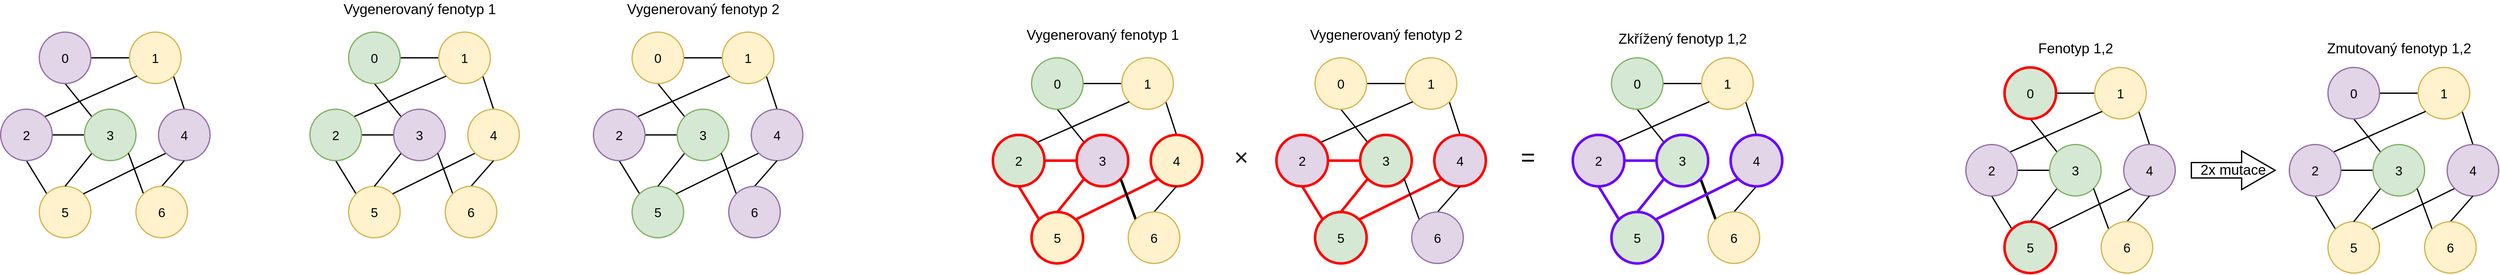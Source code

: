 <mxfile version="15.8.6" type="device"><diagram id="v_1AqfhbcxljVJu9dz1B" name="Page-1"><mxGraphModel dx="1422" dy="704" grid="1" gridSize="10" guides="1" tooltips="1" connect="1" arrows="1" fold="1" page="1" pageScale="1" pageWidth="850" pageHeight="1100" math="0" shadow="0"><root><mxCell id="0"/><mxCell id="1" parent="0"/><mxCell id="cZp6mtLTzz7qb2CP5jiD-8" style="rounded=0;orthogonalLoop=1;jettySize=auto;html=1;exitX=0.5;exitY=1;exitDx=0;exitDy=0;entryX=0;entryY=0;entryDx=0;entryDy=0;endArrow=none;endFill=0;strokeWidth=2;fontSize=20;" edge="1" parent="1" source="cZp6mtLTzz7qb2CP5jiD-1" target="cZp6mtLTzz7qb2CP5jiD-6"><mxGeometry relative="1" as="geometry"/></mxCell><mxCell id="cZp6mtLTzz7qb2CP5jiD-19" style="edgeStyle=none;rounded=0;orthogonalLoop=1;jettySize=auto;html=1;exitX=1;exitY=0.5;exitDx=0;exitDy=0;entryX=0;entryY=0.5;entryDx=0;entryDy=0;fontSize=20;endArrow=none;endFill=0;strokeWidth=2;" edge="1" parent="1" source="cZp6mtLTzz7qb2CP5jiD-1" target="cZp6mtLTzz7qb2CP5jiD-2"><mxGeometry relative="1" as="geometry"/></mxCell><mxCell id="cZp6mtLTzz7qb2CP5jiD-1" value="0" style="ellipse;whiteSpace=wrap;html=1;aspect=fixed;strokeWidth=2;fontSize=20;fillColor=#e1d5e7;strokeColor=#9673a6;" vertex="1" parent="1"><mxGeometry x="160" y="140" width="80" height="80" as="geometry"/></mxCell><mxCell id="cZp6mtLTzz7qb2CP5jiD-20" style="edgeStyle=none;rounded=0;orthogonalLoop=1;jettySize=auto;html=1;exitX=1;exitY=1;exitDx=0;exitDy=0;entryX=0.5;entryY=0;entryDx=0;entryDy=0;fontSize=20;endArrow=none;endFill=0;strokeWidth=2;" edge="1" parent="1" source="cZp6mtLTzz7qb2CP5jiD-2" target="cZp6mtLTzz7qb2CP5jiD-5"><mxGeometry relative="1" as="geometry"/></mxCell><mxCell id="cZp6mtLTzz7qb2CP5jiD-2" value="1" style="ellipse;whiteSpace=wrap;html=1;aspect=fixed;strokeWidth=2;fontSize=20;fillColor=#fff2cc;strokeColor=#d6b656;" vertex="1" parent="1"><mxGeometry x="300" y="140" width="80" height="80" as="geometry"/></mxCell><mxCell id="cZp6mtLTzz7qb2CP5jiD-11" style="edgeStyle=none;rounded=0;orthogonalLoop=1;jettySize=auto;html=1;exitX=0.5;exitY=1;exitDx=0;exitDy=0;entryX=0;entryY=0;entryDx=0;entryDy=0;endArrow=none;endFill=0;strokeWidth=2;fontSize=20;" edge="1" parent="1" source="cZp6mtLTzz7qb2CP5jiD-3" target="cZp6mtLTzz7qb2CP5jiD-4"><mxGeometry relative="1" as="geometry"/></mxCell><mxCell id="cZp6mtLTzz7qb2CP5jiD-12" style="edgeStyle=none;rounded=0;orthogonalLoop=1;jettySize=auto;html=1;exitX=1;exitY=0.5;exitDx=0;exitDy=0;entryX=0;entryY=0.5;entryDx=0;entryDy=0;endArrow=none;endFill=0;strokeWidth=2;fontSize=20;" edge="1" parent="1" source="cZp6mtLTzz7qb2CP5jiD-3" target="cZp6mtLTzz7qb2CP5jiD-6"><mxGeometry relative="1" as="geometry"/></mxCell><mxCell id="cZp6mtLTzz7qb2CP5jiD-18" style="edgeStyle=none;rounded=0;orthogonalLoop=1;jettySize=auto;html=1;exitX=1;exitY=0;exitDx=0;exitDy=0;entryX=0;entryY=1;entryDx=0;entryDy=0;fontSize=20;endArrow=none;endFill=0;strokeWidth=2;" edge="1" parent="1" source="cZp6mtLTzz7qb2CP5jiD-3" target="cZp6mtLTzz7qb2CP5jiD-2"><mxGeometry relative="1" as="geometry"/></mxCell><mxCell id="cZp6mtLTzz7qb2CP5jiD-3" value="2" style="ellipse;whiteSpace=wrap;html=1;aspect=fixed;strokeWidth=2;fontSize=20;fillColor=#e1d5e7;strokeColor=#9673a6;" vertex="1" parent="1"><mxGeometry x="100" y="260" width="80" height="80" as="geometry"/></mxCell><mxCell id="cZp6mtLTzz7qb2CP5jiD-4" value="5" style="ellipse;whiteSpace=wrap;html=1;aspect=fixed;strokeWidth=2;fontSize=20;fillColor=#fff2cc;strokeColor=#d6b656;" vertex="1" parent="1"><mxGeometry x="160" y="380" width="80" height="80" as="geometry"/></mxCell><mxCell id="cZp6mtLTzz7qb2CP5jiD-10" style="edgeStyle=none;rounded=0;orthogonalLoop=1;jettySize=auto;html=1;exitX=0;exitY=1;exitDx=0;exitDy=0;entryX=1;entryY=0;entryDx=0;entryDy=0;endArrow=none;endFill=0;strokeWidth=2;fontSize=20;" edge="1" parent="1" source="cZp6mtLTzz7qb2CP5jiD-5" target="cZp6mtLTzz7qb2CP5jiD-4"><mxGeometry relative="1" as="geometry"/></mxCell><mxCell id="cZp6mtLTzz7qb2CP5jiD-5" value="4" style="ellipse;whiteSpace=wrap;html=1;aspect=fixed;strokeWidth=2;fontSize=20;fillColor=#e1d5e7;strokeColor=#9673a6;" vertex="1" parent="1"><mxGeometry x="345" y="260" width="80" height="80" as="geometry"/></mxCell><mxCell id="cZp6mtLTzz7qb2CP5jiD-14" style="edgeStyle=none;rounded=0;orthogonalLoop=1;jettySize=auto;html=1;exitX=0;exitY=1;exitDx=0;exitDy=0;entryX=0.5;entryY=0;entryDx=0;entryDy=0;endArrow=none;endFill=0;strokeWidth=2;fontSize=20;" edge="1" parent="1" source="cZp6mtLTzz7qb2CP5jiD-6" target="cZp6mtLTzz7qb2CP5jiD-4"><mxGeometry relative="1" as="geometry"/></mxCell><mxCell id="cZp6mtLTzz7qb2CP5jiD-6" value="3" style="ellipse;whiteSpace=wrap;html=1;aspect=fixed;strokeWidth=2;fontSize=20;fillColor=#d5e8d4;strokeColor=#82b366;" vertex="1" parent="1"><mxGeometry x="230" y="260" width="80" height="80" as="geometry"/></mxCell><mxCell id="cZp6mtLTzz7qb2CP5jiD-16" style="edgeStyle=none;rounded=0;orthogonalLoop=1;jettySize=auto;html=1;exitX=0.5;exitY=0;exitDx=0;exitDy=0;entryX=0.5;entryY=1;entryDx=0;entryDy=0;endArrow=none;endFill=0;strokeWidth=2;fontSize=20;" edge="1" parent="1" source="cZp6mtLTzz7qb2CP5jiD-15" target="cZp6mtLTzz7qb2CP5jiD-5"><mxGeometry relative="1" as="geometry"/></mxCell><mxCell id="cZp6mtLTzz7qb2CP5jiD-17" style="edgeStyle=none;rounded=0;orthogonalLoop=1;jettySize=auto;html=1;exitX=0;exitY=0;exitDx=0;exitDy=0;entryX=1;entryY=1;entryDx=0;entryDy=0;endArrow=none;endFill=0;strokeWidth=2;fontSize=20;" edge="1" parent="1" source="cZp6mtLTzz7qb2CP5jiD-15" target="cZp6mtLTzz7qb2CP5jiD-6"><mxGeometry relative="1" as="geometry"/></mxCell><mxCell id="cZp6mtLTzz7qb2CP5jiD-15" value="6" style="ellipse;whiteSpace=wrap;html=1;aspect=fixed;strokeWidth=2;fontSize=20;fillColor=#fff2cc;strokeColor=#d6b656;" vertex="1" parent="1"><mxGeometry x="310" y="380" width="80" height="80" as="geometry"/></mxCell><mxCell id="cZp6mtLTzz7qb2CP5jiD-21" style="rounded=0;orthogonalLoop=1;jettySize=auto;html=1;exitX=0.5;exitY=1;exitDx=0;exitDy=0;entryX=0;entryY=0;entryDx=0;entryDy=0;endArrow=none;endFill=0;strokeWidth=2;fontSize=20;" edge="1" parent="1" source="cZp6mtLTzz7qb2CP5jiD-23" target="cZp6mtLTzz7qb2CP5jiD-34"><mxGeometry relative="1" as="geometry"/></mxCell><mxCell id="cZp6mtLTzz7qb2CP5jiD-22" style="edgeStyle=none;rounded=0;orthogonalLoop=1;jettySize=auto;html=1;exitX=1;exitY=0.5;exitDx=0;exitDy=0;entryX=0;entryY=0.5;entryDx=0;entryDy=0;fontSize=20;endArrow=none;endFill=0;strokeWidth=2;" edge="1" parent="1" source="cZp6mtLTzz7qb2CP5jiD-23" target="cZp6mtLTzz7qb2CP5jiD-25"><mxGeometry relative="1" as="geometry"/></mxCell><mxCell id="cZp6mtLTzz7qb2CP5jiD-23" value="0" style="ellipse;whiteSpace=wrap;html=1;aspect=fixed;strokeWidth=2;fontSize=20;fillColor=#d5e8d4;strokeColor=#82b366;" vertex="1" parent="1"><mxGeometry x="640" y="140" width="80" height="80" as="geometry"/></mxCell><mxCell id="cZp6mtLTzz7qb2CP5jiD-24" style="edgeStyle=none;rounded=0;orthogonalLoop=1;jettySize=auto;html=1;exitX=1;exitY=1;exitDx=0;exitDy=0;entryX=0.5;entryY=0;entryDx=0;entryDy=0;fontSize=20;endArrow=none;endFill=0;strokeWidth=2;" edge="1" parent="1" source="cZp6mtLTzz7qb2CP5jiD-25" target="cZp6mtLTzz7qb2CP5jiD-32"><mxGeometry relative="1" as="geometry"/></mxCell><mxCell id="cZp6mtLTzz7qb2CP5jiD-25" value="1" style="ellipse;whiteSpace=wrap;html=1;aspect=fixed;strokeWidth=2;fontSize=20;fillColor=#fff2cc;strokeColor=#d6b656;" vertex="1" parent="1"><mxGeometry x="780" y="140" width="80" height="80" as="geometry"/></mxCell><mxCell id="cZp6mtLTzz7qb2CP5jiD-26" style="edgeStyle=none;rounded=0;orthogonalLoop=1;jettySize=auto;html=1;exitX=0.5;exitY=1;exitDx=0;exitDy=0;entryX=0;entryY=0;entryDx=0;entryDy=0;endArrow=none;endFill=0;strokeWidth=2;fontSize=20;" edge="1" parent="1" source="cZp6mtLTzz7qb2CP5jiD-29" target="cZp6mtLTzz7qb2CP5jiD-30"><mxGeometry relative="1" as="geometry"/></mxCell><mxCell id="cZp6mtLTzz7qb2CP5jiD-27" style="edgeStyle=none;rounded=0;orthogonalLoop=1;jettySize=auto;html=1;exitX=1;exitY=0.5;exitDx=0;exitDy=0;entryX=0;entryY=0.5;entryDx=0;entryDy=0;endArrow=none;endFill=0;strokeWidth=2;fontSize=20;" edge="1" parent="1" source="cZp6mtLTzz7qb2CP5jiD-29" target="cZp6mtLTzz7qb2CP5jiD-34"><mxGeometry relative="1" as="geometry"/></mxCell><mxCell id="cZp6mtLTzz7qb2CP5jiD-28" style="edgeStyle=none;rounded=0;orthogonalLoop=1;jettySize=auto;html=1;exitX=1;exitY=0;exitDx=0;exitDy=0;entryX=0;entryY=1;entryDx=0;entryDy=0;fontSize=20;endArrow=none;endFill=0;strokeWidth=2;" edge="1" parent="1" source="cZp6mtLTzz7qb2CP5jiD-29" target="cZp6mtLTzz7qb2CP5jiD-25"><mxGeometry relative="1" as="geometry"/></mxCell><mxCell id="cZp6mtLTzz7qb2CP5jiD-29" value="2" style="ellipse;whiteSpace=wrap;html=1;aspect=fixed;strokeWidth=2;fontSize=20;fillColor=#d5e8d4;strokeColor=#82b366;" vertex="1" parent="1"><mxGeometry x="580" y="260" width="80" height="80" as="geometry"/></mxCell><mxCell id="cZp6mtLTzz7qb2CP5jiD-30" value="5" style="ellipse;whiteSpace=wrap;html=1;aspect=fixed;strokeWidth=2;fontSize=20;fillColor=#fff2cc;strokeColor=#d6b656;" vertex="1" parent="1"><mxGeometry x="640" y="380" width="80" height="80" as="geometry"/></mxCell><mxCell id="cZp6mtLTzz7qb2CP5jiD-31" style="edgeStyle=none;rounded=0;orthogonalLoop=1;jettySize=auto;html=1;exitX=0;exitY=1;exitDx=0;exitDy=0;entryX=1;entryY=0;entryDx=0;entryDy=0;endArrow=none;endFill=0;strokeWidth=2;fontSize=20;" edge="1" parent="1" source="cZp6mtLTzz7qb2CP5jiD-32" target="cZp6mtLTzz7qb2CP5jiD-30"><mxGeometry relative="1" as="geometry"/></mxCell><mxCell id="cZp6mtLTzz7qb2CP5jiD-32" value="4" style="ellipse;whiteSpace=wrap;html=1;aspect=fixed;strokeWidth=2;fontSize=20;fillColor=#fff2cc;strokeColor=#d6b656;" vertex="1" parent="1"><mxGeometry x="825" y="260" width="80" height="80" as="geometry"/></mxCell><mxCell id="cZp6mtLTzz7qb2CP5jiD-33" style="edgeStyle=none;rounded=0;orthogonalLoop=1;jettySize=auto;html=1;exitX=0;exitY=1;exitDx=0;exitDy=0;entryX=0.5;entryY=0;entryDx=0;entryDy=0;endArrow=none;endFill=0;strokeWidth=2;fontSize=20;" edge="1" parent="1" source="cZp6mtLTzz7qb2CP5jiD-34" target="cZp6mtLTzz7qb2CP5jiD-30"><mxGeometry relative="1" as="geometry"/></mxCell><mxCell id="cZp6mtLTzz7qb2CP5jiD-34" value="3" style="ellipse;whiteSpace=wrap;html=1;aspect=fixed;strokeWidth=2;fontSize=20;fillColor=#e1d5e7;strokeColor=#9673a6;" vertex="1" parent="1"><mxGeometry x="710" y="260" width="80" height="80" as="geometry"/></mxCell><mxCell id="cZp6mtLTzz7qb2CP5jiD-35" style="edgeStyle=none;rounded=0;orthogonalLoop=1;jettySize=auto;html=1;exitX=0.5;exitY=0;exitDx=0;exitDy=0;entryX=0.5;entryY=1;entryDx=0;entryDy=0;endArrow=none;endFill=0;strokeWidth=2;fontSize=20;" edge="1" parent="1" source="cZp6mtLTzz7qb2CP5jiD-37" target="cZp6mtLTzz7qb2CP5jiD-32"><mxGeometry relative="1" as="geometry"/></mxCell><mxCell id="cZp6mtLTzz7qb2CP5jiD-36" style="edgeStyle=none;rounded=0;orthogonalLoop=1;jettySize=auto;html=1;exitX=0;exitY=0;exitDx=0;exitDy=0;entryX=1;entryY=1;entryDx=0;entryDy=0;endArrow=none;endFill=0;strokeWidth=2;fontSize=20;" edge="1" parent="1" source="cZp6mtLTzz7qb2CP5jiD-37" target="cZp6mtLTzz7qb2CP5jiD-34"><mxGeometry relative="1" as="geometry"/></mxCell><mxCell id="cZp6mtLTzz7qb2CP5jiD-37" value="6" style="ellipse;whiteSpace=wrap;html=1;aspect=fixed;strokeWidth=2;fontSize=20;fillColor=#fff2cc;strokeColor=#d6b656;" vertex="1" parent="1"><mxGeometry x="790" y="380" width="80" height="80" as="geometry"/></mxCell><mxCell id="cZp6mtLTzz7qb2CP5jiD-38" value="&lt;span style=&quot;font-size: 22px&quot;&gt;Vygenerovaný fenotyp 1&lt;/span&gt;" style="text;html=1;align=center;verticalAlign=middle;resizable=0;points=[];autosize=1;strokeColor=none;fillColor=none;fontSize=20;" vertex="1" parent="1"><mxGeometry x="625" y="90" width="250" height="30" as="geometry"/></mxCell><mxCell id="cZp6mtLTzz7qb2CP5jiD-39" style="rounded=0;orthogonalLoop=1;jettySize=auto;html=1;exitX=0.5;exitY=1;exitDx=0;exitDy=0;entryX=0;entryY=0;entryDx=0;entryDy=0;endArrow=none;endFill=0;strokeWidth=2;fontSize=20;" edge="1" parent="1" source="cZp6mtLTzz7qb2CP5jiD-41" target="cZp6mtLTzz7qb2CP5jiD-52"><mxGeometry relative="1" as="geometry"/></mxCell><mxCell id="cZp6mtLTzz7qb2CP5jiD-40" style="edgeStyle=none;rounded=0;orthogonalLoop=1;jettySize=auto;html=1;exitX=1;exitY=0.5;exitDx=0;exitDy=0;entryX=0;entryY=0.5;entryDx=0;entryDy=0;fontSize=20;endArrow=none;endFill=0;strokeWidth=2;" edge="1" parent="1" source="cZp6mtLTzz7qb2CP5jiD-41" target="cZp6mtLTzz7qb2CP5jiD-43"><mxGeometry relative="1" as="geometry"/></mxCell><mxCell id="cZp6mtLTzz7qb2CP5jiD-41" value="0" style="ellipse;whiteSpace=wrap;html=1;aspect=fixed;strokeWidth=2;fontSize=20;fillColor=#fff2cc;strokeColor=#d6b656;" vertex="1" parent="1"><mxGeometry x="1080" y="140" width="80" height="80" as="geometry"/></mxCell><mxCell id="cZp6mtLTzz7qb2CP5jiD-42" style="edgeStyle=none;rounded=0;orthogonalLoop=1;jettySize=auto;html=1;exitX=1;exitY=1;exitDx=0;exitDy=0;entryX=0.5;entryY=0;entryDx=0;entryDy=0;fontSize=20;endArrow=none;endFill=0;strokeWidth=2;" edge="1" parent="1" source="cZp6mtLTzz7qb2CP5jiD-43" target="cZp6mtLTzz7qb2CP5jiD-50"><mxGeometry relative="1" as="geometry"/></mxCell><mxCell id="cZp6mtLTzz7qb2CP5jiD-43" value="1" style="ellipse;whiteSpace=wrap;html=1;aspect=fixed;strokeWidth=2;fontSize=20;fillColor=#fff2cc;strokeColor=#d6b656;" vertex="1" parent="1"><mxGeometry x="1220" y="140" width="80" height="80" as="geometry"/></mxCell><mxCell id="cZp6mtLTzz7qb2CP5jiD-44" style="edgeStyle=none;rounded=0;orthogonalLoop=1;jettySize=auto;html=1;exitX=0.5;exitY=1;exitDx=0;exitDy=0;entryX=0;entryY=0;entryDx=0;entryDy=0;endArrow=none;endFill=0;strokeWidth=2;fontSize=20;" edge="1" parent="1" source="cZp6mtLTzz7qb2CP5jiD-47" target="cZp6mtLTzz7qb2CP5jiD-48"><mxGeometry relative="1" as="geometry"/></mxCell><mxCell id="cZp6mtLTzz7qb2CP5jiD-45" style="edgeStyle=none;rounded=0;orthogonalLoop=1;jettySize=auto;html=1;exitX=1;exitY=0.5;exitDx=0;exitDy=0;entryX=0;entryY=0.5;entryDx=0;entryDy=0;endArrow=none;endFill=0;strokeWidth=2;fontSize=20;" edge="1" parent="1" source="cZp6mtLTzz7qb2CP5jiD-47" target="cZp6mtLTzz7qb2CP5jiD-52"><mxGeometry relative="1" as="geometry"/></mxCell><mxCell id="cZp6mtLTzz7qb2CP5jiD-46" style="edgeStyle=none;rounded=0;orthogonalLoop=1;jettySize=auto;html=1;exitX=1;exitY=0;exitDx=0;exitDy=0;entryX=0;entryY=1;entryDx=0;entryDy=0;fontSize=20;endArrow=none;endFill=0;strokeWidth=2;" edge="1" parent="1" source="cZp6mtLTzz7qb2CP5jiD-47" target="cZp6mtLTzz7qb2CP5jiD-43"><mxGeometry relative="1" as="geometry"/></mxCell><mxCell id="cZp6mtLTzz7qb2CP5jiD-47" value="2" style="ellipse;whiteSpace=wrap;html=1;aspect=fixed;strokeWidth=2;fontSize=20;fillColor=#e1d5e7;strokeColor=#9673a6;" vertex="1" parent="1"><mxGeometry x="1020" y="260" width="80" height="80" as="geometry"/></mxCell><mxCell id="cZp6mtLTzz7qb2CP5jiD-48" value="5" style="ellipse;whiteSpace=wrap;html=1;aspect=fixed;strokeWidth=2;fontSize=20;fillColor=#d5e8d4;strokeColor=#82b366;" vertex="1" parent="1"><mxGeometry x="1080" y="380" width="80" height="80" as="geometry"/></mxCell><mxCell id="cZp6mtLTzz7qb2CP5jiD-49" style="edgeStyle=none;rounded=0;orthogonalLoop=1;jettySize=auto;html=1;exitX=0;exitY=1;exitDx=0;exitDy=0;entryX=1;entryY=0;entryDx=0;entryDy=0;endArrow=none;endFill=0;strokeWidth=2;fontSize=20;" edge="1" parent="1" source="cZp6mtLTzz7qb2CP5jiD-50" target="cZp6mtLTzz7qb2CP5jiD-48"><mxGeometry relative="1" as="geometry"/></mxCell><mxCell id="cZp6mtLTzz7qb2CP5jiD-50" value="4" style="ellipse;whiteSpace=wrap;html=1;aspect=fixed;strokeWidth=2;fontSize=20;fillColor=#e1d5e7;strokeColor=#9673a6;" vertex="1" parent="1"><mxGeometry x="1265" y="260" width="80" height="80" as="geometry"/></mxCell><mxCell id="cZp6mtLTzz7qb2CP5jiD-51" style="edgeStyle=none;rounded=0;orthogonalLoop=1;jettySize=auto;html=1;exitX=0;exitY=1;exitDx=0;exitDy=0;entryX=0.5;entryY=0;entryDx=0;entryDy=0;endArrow=none;endFill=0;strokeWidth=2;fontSize=20;" edge="1" parent="1" source="cZp6mtLTzz7qb2CP5jiD-52" target="cZp6mtLTzz7qb2CP5jiD-48"><mxGeometry relative="1" as="geometry"/></mxCell><mxCell id="cZp6mtLTzz7qb2CP5jiD-52" value="3" style="ellipse;whiteSpace=wrap;html=1;aspect=fixed;strokeWidth=2;fontSize=20;fillColor=#d5e8d4;strokeColor=#82b366;" vertex="1" parent="1"><mxGeometry x="1150" y="260" width="80" height="80" as="geometry"/></mxCell><mxCell id="cZp6mtLTzz7qb2CP5jiD-53" style="edgeStyle=none;rounded=0;orthogonalLoop=1;jettySize=auto;html=1;exitX=0.5;exitY=0;exitDx=0;exitDy=0;entryX=0.5;entryY=1;entryDx=0;entryDy=0;endArrow=none;endFill=0;strokeWidth=2;fontSize=20;" edge="1" parent="1" source="cZp6mtLTzz7qb2CP5jiD-55" target="cZp6mtLTzz7qb2CP5jiD-50"><mxGeometry relative="1" as="geometry"/></mxCell><mxCell id="cZp6mtLTzz7qb2CP5jiD-54" style="edgeStyle=none;rounded=0;orthogonalLoop=1;jettySize=auto;html=1;exitX=0;exitY=0;exitDx=0;exitDy=0;entryX=1;entryY=1;entryDx=0;entryDy=0;endArrow=none;endFill=0;strokeWidth=2;fontSize=20;" edge="1" parent="1" source="cZp6mtLTzz7qb2CP5jiD-55" target="cZp6mtLTzz7qb2CP5jiD-52"><mxGeometry relative="1" as="geometry"/></mxCell><mxCell id="cZp6mtLTzz7qb2CP5jiD-55" value="6" style="ellipse;whiteSpace=wrap;html=1;aspect=fixed;strokeWidth=2;fontSize=20;fillColor=#e1d5e7;strokeColor=#9673a6;" vertex="1" parent="1"><mxGeometry x="1230" y="380" width="80" height="80" as="geometry"/></mxCell><mxCell id="cZp6mtLTzz7qb2CP5jiD-56" value="&lt;span style=&quot;font-size: 22px&quot;&gt;Vygenerovaný fenotyp 2&lt;/span&gt;" style="text;html=1;align=center;verticalAlign=middle;resizable=0;points=[];autosize=1;strokeColor=none;fillColor=none;fontSize=20;" vertex="1" parent="1"><mxGeometry x="1065" y="90" width="250" height="30" as="geometry"/></mxCell><mxCell id="cZp6mtLTzz7qb2CP5jiD-57" style="rounded=0;orthogonalLoop=1;jettySize=auto;html=1;exitX=0.5;exitY=1;exitDx=0;exitDy=0;entryX=0;entryY=0;entryDx=0;entryDy=0;endArrow=none;endFill=0;strokeWidth=2;fontSize=20;" edge="1" parent="1" source="cZp6mtLTzz7qb2CP5jiD-59" target="cZp6mtLTzz7qb2CP5jiD-70"><mxGeometry relative="1" as="geometry"/></mxCell><mxCell id="cZp6mtLTzz7qb2CP5jiD-58" style="edgeStyle=none;rounded=0;orthogonalLoop=1;jettySize=auto;html=1;exitX=1;exitY=0.5;exitDx=0;exitDy=0;entryX=0;entryY=0.5;entryDx=0;entryDy=0;fontSize=20;endArrow=none;endFill=0;strokeWidth=2;" edge="1" parent="1" source="cZp6mtLTzz7qb2CP5jiD-59" target="cZp6mtLTzz7qb2CP5jiD-61"><mxGeometry relative="1" as="geometry"/></mxCell><mxCell id="cZp6mtLTzz7qb2CP5jiD-59" value="0" style="ellipse;whiteSpace=wrap;html=1;aspect=fixed;strokeWidth=2;fontSize=20;fillColor=#d5e8d4;strokeColor=#82b366;" vertex="1" parent="1"><mxGeometry x="1700" y="180" width="80" height="80" as="geometry"/></mxCell><mxCell id="cZp6mtLTzz7qb2CP5jiD-60" style="edgeStyle=none;rounded=0;orthogonalLoop=1;jettySize=auto;html=1;exitX=1;exitY=1;exitDx=0;exitDy=0;entryX=0.5;entryY=0;entryDx=0;entryDy=0;fontSize=20;endArrow=none;endFill=0;strokeWidth=2;" edge="1" parent="1" source="cZp6mtLTzz7qb2CP5jiD-61" target="cZp6mtLTzz7qb2CP5jiD-68"><mxGeometry relative="1" as="geometry"/></mxCell><mxCell id="cZp6mtLTzz7qb2CP5jiD-61" value="1" style="ellipse;whiteSpace=wrap;html=1;aspect=fixed;strokeWidth=2;fontSize=20;fillColor=#fff2cc;strokeColor=#d6b656;" vertex="1" parent="1"><mxGeometry x="1840" y="180" width="80" height="80" as="geometry"/></mxCell><mxCell id="cZp6mtLTzz7qb2CP5jiD-62" style="edgeStyle=none;rounded=0;orthogonalLoop=1;jettySize=auto;html=1;exitX=0.5;exitY=1;exitDx=0;exitDy=0;entryX=0;entryY=0;entryDx=0;entryDy=0;endArrow=none;endFill=0;strokeWidth=4;fontSize=20;strokeColor=#FF0000;" edge="1" parent="1" source="cZp6mtLTzz7qb2CP5jiD-65" target="cZp6mtLTzz7qb2CP5jiD-66"><mxGeometry relative="1" as="geometry"/></mxCell><mxCell id="cZp6mtLTzz7qb2CP5jiD-63" style="edgeStyle=none;rounded=0;orthogonalLoop=1;jettySize=auto;html=1;exitX=1;exitY=0.5;exitDx=0;exitDy=0;entryX=0;entryY=0.5;entryDx=0;entryDy=0;endArrow=none;endFill=0;strokeWidth=4;fontSize=20;strokeColor=#FF0000;" edge="1" parent="1" source="cZp6mtLTzz7qb2CP5jiD-65" target="cZp6mtLTzz7qb2CP5jiD-70"><mxGeometry relative="1" as="geometry"/></mxCell><mxCell id="cZp6mtLTzz7qb2CP5jiD-64" style="edgeStyle=none;rounded=0;orthogonalLoop=1;jettySize=auto;html=1;exitX=1;exitY=0;exitDx=0;exitDy=0;entryX=0;entryY=1;entryDx=0;entryDy=0;fontSize=20;endArrow=none;endFill=0;strokeWidth=2;" edge="1" parent="1" source="cZp6mtLTzz7qb2CP5jiD-65" target="cZp6mtLTzz7qb2CP5jiD-61"><mxGeometry relative="1" as="geometry"/></mxCell><mxCell id="cZp6mtLTzz7qb2CP5jiD-65" value="2" style="ellipse;whiteSpace=wrap;html=1;aspect=fixed;strokeWidth=4;fontSize=20;fillColor=#d5e8d4;strokeColor=#FA0202;" vertex="1" parent="1"><mxGeometry x="1640" y="300" width="80" height="80" as="geometry"/></mxCell><mxCell id="cZp6mtLTzz7qb2CP5jiD-66" value="5" style="ellipse;whiteSpace=wrap;html=1;aspect=fixed;strokeWidth=4;fontSize=20;fillColor=#fff2cc;strokeColor=#FF0000;" vertex="1" parent="1"><mxGeometry x="1700" y="420" width="80" height="80" as="geometry"/></mxCell><mxCell id="cZp6mtLTzz7qb2CP5jiD-67" style="edgeStyle=none;rounded=0;orthogonalLoop=1;jettySize=auto;html=1;exitX=0;exitY=1;exitDx=0;exitDy=0;entryX=1;entryY=0;entryDx=0;entryDy=0;endArrow=none;endFill=0;strokeWidth=4;fontSize=20;strokeColor=#FF0000;" edge="1" parent="1" source="cZp6mtLTzz7qb2CP5jiD-68" target="cZp6mtLTzz7qb2CP5jiD-66"><mxGeometry relative="1" as="geometry"/></mxCell><mxCell id="cZp6mtLTzz7qb2CP5jiD-68" value="4" style="ellipse;whiteSpace=wrap;html=1;aspect=fixed;strokeWidth=4;fontSize=20;fillColor=#fff2cc;strokeColor=#FF0000;" vertex="1" parent="1"><mxGeometry x="1885" y="300" width="80" height="80" as="geometry"/></mxCell><mxCell id="cZp6mtLTzz7qb2CP5jiD-69" style="edgeStyle=none;rounded=0;orthogonalLoop=1;jettySize=auto;html=1;exitX=0;exitY=1;exitDx=0;exitDy=0;entryX=0.5;entryY=0;entryDx=0;entryDy=0;endArrow=none;endFill=0;strokeWidth=4;fontSize=20;strokeColor=#FF0000;" edge="1" parent="1" source="cZp6mtLTzz7qb2CP5jiD-70" target="cZp6mtLTzz7qb2CP5jiD-66"><mxGeometry relative="1" as="geometry"/></mxCell><mxCell id="cZp6mtLTzz7qb2CP5jiD-70" value="3" style="ellipse;whiteSpace=wrap;html=1;aspect=fixed;strokeWidth=4;fontSize=20;fillColor=#e1d5e7;strokeColor=#FC0000;" vertex="1" parent="1"><mxGeometry x="1770" y="300" width="80" height="80" as="geometry"/></mxCell><mxCell id="cZp6mtLTzz7qb2CP5jiD-71" style="edgeStyle=none;rounded=0;orthogonalLoop=1;jettySize=auto;html=1;exitX=0.5;exitY=0;exitDx=0;exitDy=0;entryX=0.5;entryY=1;entryDx=0;entryDy=0;endArrow=none;endFill=0;strokeWidth=2;fontSize=20;" edge="1" parent="1" source="cZp6mtLTzz7qb2CP5jiD-73" target="cZp6mtLTzz7qb2CP5jiD-68"><mxGeometry relative="1" as="geometry"/></mxCell><mxCell id="cZp6mtLTzz7qb2CP5jiD-72" style="edgeStyle=none;rounded=0;orthogonalLoop=1;jettySize=auto;html=1;exitX=0;exitY=0;exitDx=0;exitDy=0;entryX=1;entryY=1;entryDx=0;entryDy=0;endArrow=none;endFill=0;strokeWidth=4;fontSize=20;" edge="1" parent="1" source="cZp6mtLTzz7qb2CP5jiD-73" target="cZp6mtLTzz7qb2CP5jiD-70"><mxGeometry relative="1" as="geometry"/></mxCell><mxCell id="cZp6mtLTzz7qb2CP5jiD-73" value="6" style="ellipse;whiteSpace=wrap;html=1;aspect=fixed;strokeWidth=2;fontSize=20;fillColor=#fff2cc;strokeColor=#d6b656;" vertex="1" parent="1"><mxGeometry x="1850" y="420" width="80" height="80" as="geometry"/></mxCell><mxCell id="cZp6mtLTzz7qb2CP5jiD-74" value="&lt;font style=&quot;font-size: 22px&quot;&gt;Vygenerovaný fenotyp 1&lt;/font&gt;" style="text;html=1;align=center;verticalAlign=middle;resizable=0;points=[];autosize=1;strokeColor=none;fillColor=none;fontSize=20;" vertex="1" parent="1"><mxGeometry x="1685" y="130" width="250" height="30" as="geometry"/></mxCell><mxCell id="cZp6mtLTzz7qb2CP5jiD-75" style="rounded=0;orthogonalLoop=1;jettySize=auto;html=1;exitX=0.5;exitY=1;exitDx=0;exitDy=0;entryX=0;entryY=0;entryDx=0;entryDy=0;endArrow=none;endFill=0;strokeWidth=2;fontSize=20;" edge="1" parent="1" source="cZp6mtLTzz7qb2CP5jiD-77" target="cZp6mtLTzz7qb2CP5jiD-88"><mxGeometry relative="1" as="geometry"/></mxCell><mxCell id="cZp6mtLTzz7qb2CP5jiD-76" style="edgeStyle=none;rounded=0;orthogonalLoop=1;jettySize=auto;html=1;exitX=1;exitY=0.5;exitDx=0;exitDy=0;entryX=0;entryY=0.5;entryDx=0;entryDy=0;fontSize=20;endArrow=none;endFill=0;strokeWidth=2;" edge="1" parent="1" source="cZp6mtLTzz7qb2CP5jiD-77" target="cZp6mtLTzz7qb2CP5jiD-79"><mxGeometry relative="1" as="geometry"/></mxCell><mxCell id="cZp6mtLTzz7qb2CP5jiD-77" value="0" style="ellipse;whiteSpace=wrap;html=1;aspect=fixed;strokeWidth=2;fontSize=20;fillColor=#fff2cc;strokeColor=#d6b656;" vertex="1" parent="1"><mxGeometry x="2140" y="180" width="80" height="80" as="geometry"/></mxCell><mxCell id="cZp6mtLTzz7qb2CP5jiD-78" style="edgeStyle=none;rounded=0;orthogonalLoop=1;jettySize=auto;html=1;exitX=1;exitY=1;exitDx=0;exitDy=0;entryX=0.5;entryY=0;entryDx=0;entryDy=0;fontSize=20;endArrow=none;endFill=0;strokeWidth=2;" edge="1" parent="1" source="cZp6mtLTzz7qb2CP5jiD-79" target="cZp6mtLTzz7qb2CP5jiD-86"><mxGeometry relative="1" as="geometry"/></mxCell><mxCell id="cZp6mtLTzz7qb2CP5jiD-79" value="1" style="ellipse;whiteSpace=wrap;html=1;aspect=fixed;strokeWidth=2;fontSize=20;fillColor=#fff2cc;strokeColor=#d6b656;" vertex="1" parent="1"><mxGeometry x="2280" y="180" width="80" height="80" as="geometry"/></mxCell><mxCell id="cZp6mtLTzz7qb2CP5jiD-80" style="edgeStyle=none;rounded=0;orthogonalLoop=1;jettySize=auto;html=1;exitX=0.5;exitY=1;exitDx=0;exitDy=0;entryX=0;entryY=0;entryDx=0;entryDy=0;endArrow=none;endFill=0;strokeWidth=4;fontSize=20;strokeColor=#FF0000;" edge="1" parent="1" source="cZp6mtLTzz7qb2CP5jiD-83" target="cZp6mtLTzz7qb2CP5jiD-84"><mxGeometry relative="1" as="geometry"/></mxCell><mxCell id="cZp6mtLTzz7qb2CP5jiD-81" style="edgeStyle=none;rounded=0;orthogonalLoop=1;jettySize=auto;html=1;exitX=1;exitY=0.5;exitDx=0;exitDy=0;entryX=0;entryY=0.5;entryDx=0;entryDy=0;endArrow=none;endFill=0;strokeWidth=4;fontSize=20;strokeColor=#FF0000;" edge="1" parent="1" source="cZp6mtLTzz7qb2CP5jiD-83" target="cZp6mtLTzz7qb2CP5jiD-88"><mxGeometry relative="1" as="geometry"/></mxCell><mxCell id="cZp6mtLTzz7qb2CP5jiD-82" style="edgeStyle=none;rounded=0;orthogonalLoop=1;jettySize=auto;html=1;exitX=1;exitY=0;exitDx=0;exitDy=0;entryX=0;entryY=1;entryDx=0;entryDy=0;fontSize=20;endArrow=none;endFill=0;strokeWidth=2;" edge="1" parent="1" source="cZp6mtLTzz7qb2CP5jiD-83" target="cZp6mtLTzz7qb2CP5jiD-79"><mxGeometry relative="1" as="geometry"/></mxCell><mxCell id="cZp6mtLTzz7qb2CP5jiD-83" value="2" style="ellipse;whiteSpace=wrap;html=1;aspect=fixed;strokeWidth=4;fontSize=20;fillColor=#e1d5e7;strokeColor=#FF0000;" vertex="1" parent="1"><mxGeometry x="2080" y="300" width="80" height="80" as="geometry"/></mxCell><mxCell id="cZp6mtLTzz7qb2CP5jiD-84" value="5" style="ellipse;whiteSpace=wrap;html=1;aspect=fixed;strokeWidth=4;fontSize=20;fillColor=#d5e8d4;strokeColor=#FF0000;" vertex="1" parent="1"><mxGeometry x="2140" y="420" width="80" height="80" as="geometry"/></mxCell><mxCell id="cZp6mtLTzz7qb2CP5jiD-85" style="edgeStyle=none;rounded=0;orthogonalLoop=1;jettySize=auto;html=1;exitX=0;exitY=1;exitDx=0;exitDy=0;entryX=1;entryY=0;entryDx=0;entryDy=0;endArrow=none;endFill=0;strokeWidth=4;fontSize=20;strokeColor=#FF0000;" edge="1" parent="1" source="cZp6mtLTzz7qb2CP5jiD-86" target="cZp6mtLTzz7qb2CP5jiD-84"><mxGeometry relative="1" as="geometry"/></mxCell><mxCell id="cZp6mtLTzz7qb2CP5jiD-86" value="4" style="ellipse;whiteSpace=wrap;html=1;aspect=fixed;strokeWidth=4;fontSize=20;fillColor=#e1d5e7;strokeColor=#FF0000;" vertex="1" parent="1"><mxGeometry x="2325" y="300" width="80" height="80" as="geometry"/></mxCell><mxCell id="cZp6mtLTzz7qb2CP5jiD-87" style="edgeStyle=none;rounded=0;orthogonalLoop=1;jettySize=auto;html=1;exitX=0;exitY=1;exitDx=0;exitDy=0;entryX=0.5;entryY=0;entryDx=0;entryDy=0;endArrow=none;endFill=0;strokeWidth=4;fontSize=20;strokeColor=#FF0000;" edge="1" parent="1" source="cZp6mtLTzz7qb2CP5jiD-88" target="cZp6mtLTzz7qb2CP5jiD-84"><mxGeometry relative="1" as="geometry"/></mxCell><mxCell id="cZp6mtLTzz7qb2CP5jiD-88" value="3" style="ellipse;whiteSpace=wrap;html=1;aspect=fixed;strokeWidth=4;fontSize=20;fillColor=#d5e8d4;strokeColor=#FF0000;" vertex="1" parent="1"><mxGeometry x="2210" y="300" width="80" height="80" as="geometry"/></mxCell><mxCell id="cZp6mtLTzz7qb2CP5jiD-89" style="edgeStyle=none;rounded=0;orthogonalLoop=1;jettySize=auto;html=1;exitX=0.5;exitY=0;exitDx=0;exitDy=0;entryX=0.5;entryY=1;entryDx=0;entryDy=0;endArrow=none;endFill=0;strokeWidth=2;fontSize=20;" edge="1" parent="1" source="cZp6mtLTzz7qb2CP5jiD-91" target="cZp6mtLTzz7qb2CP5jiD-86"><mxGeometry relative="1" as="geometry"/></mxCell><mxCell id="cZp6mtLTzz7qb2CP5jiD-90" style="edgeStyle=none;rounded=0;orthogonalLoop=1;jettySize=auto;html=1;exitX=0;exitY=0;exitDx=0;exitDy=0;entryX=1;entryY=1;entryDx=0;entryDy=0;endArrow=none;endFill=0;strokeWidth=2;fontSize=20;" edge="1" parent="1" source="cZp6mtLTzz7qb2CP5jiD-91" target="cZp6mtLTzz7qb2CP5jiD-88"><mxGeometry relative="1" as="geometry"/></mxCell><mxCell id="cZp6mtLTzz7qb2CP5jiD-91" value="6" style="ellipse;whiteSpace=wrap;html=1;aspect=fixed;strokeWidth=2;fontSize=20;fillColor=#e1d5e7;strokeColor=#9673a6;" vertex="1" parent="1"><mxGeometry x="2290" y="420" width="80" height="80" as="geometry"/></mxCell><mxCell id="cZp6mtLTzz7qb2CP5jiD-92" value="&lt;font style=&quot;font-size: 22px&quot;&gt;Vygenerovaný fenotyp 2&lt;/font&gt;" style="text;html=1;align=center;verticalAlign=middle;resizable=0;points=[];autosize=1;strokeColor=none;fillColor=none;fontSize=20;" vertex="1" parent="1"><mxGeometry x="2125" y="130" width="250" height="30" as="geometry"/></mxCell><mxCell id="cZp6mtLTzz7qb2CP5jiD-93" value="&lt;span style=&quot;color: rgb(32 , 33 , 36) ; font-family: &amp;#34;arial&amp;#34; , sans-serif ; text-align: left ; background-color: rgb(255 , 255 , 255)&quot;&gt;&lt;font style=&quot;font-size: 38px&quot;&gt;×&lt;/font&gt;&lt;/span&gt;" style="text;html=1;align=center;verticalAlign=middle;resizable=0;points=[];autosize=1;strokeColor=none;fillColor=none;fontSize=22;" vertex="1" parent="1"><mxGeometry x="2005" y="315" width="40" height="40" as="geometry"/></mxCell><mxCell id="cZp6mtLTzz7qb2CP5jiD-96" value="=" style="text;html=1;align=center;verticalAlign=middle;resizable=0;points=[];autosize=1;strokeColor=none;fillColor=none;fontSize=38;" vertex="1" parent="1"><mxGeometry x="2450" y="310" width="40" height="50" as="geometry"/></mxCell><mxCell id="cZp6mtLTzz7qb2CP5jiD-97" style="rounded=0;orthogonalLoop=1;jettySize=auto;html=1;exitX=0.5;exitY=1;exitDx=0;exitDy=0;entryX=0;entryY=0;entryDx=0;entryDy=0;endArrow=none;endFill=0;strokeWidth=2;fontSize=20;" edge="1" parent="1" source="cZp6mtLTzz7qb2CP5jiD-99" target="cZp6mtLTzz7qb2CP5jiD-110"><mxGeometry relative="1" as="geometry"/></mxCell><mxCell id="cZp6mtLTzz7qb2CP5jiD-98" style="edgeStyle=none;rounded=0;orthogonalLoop=1;jettySize=auto;html=1;exitX=1;exitY=0.5;exitDx=0;exitDy=0;entryX=0;entryY=0.5;entryDx=0;entryDy=0;fontSize=20;endArrow=none;endFill=0;strokeWidth=2;" edge="1" parent="1" source="cZp6mtLTzz7qb2CP5jiD-99" target="cZp6mtLTzz7qb2CP5jiD-101"><mxGeometry relative="1" as="geometry"/></mxCell><mxCell id="cZp6mtLTzz7qb2CP5jiD-99" value="0" style="ellipse;whiteSpace=wrap;html=1;aspect=fixed;strokeWidth=2;fontSize=20;fillColor=#d5e8d4;strokeColor=#82b366;" vertex="1" parent="1"><mxGeometry x="2600" y="180" width="80" height="80" as="geometry"/></mxCell><mxCell id="cZp6mtLTzz7qb2CP5jiD-100" style="edgeStyle=none;rounded=0;orthogonalLoop=1;jettySize=auto;html=1;exitX=1;exitY=1;exitDx=0;exitDy=0;entryX=0.5;entryY=0;entryDx=0;entryDy=0;fontSize=20;endArrow=none;endFill=0;strokeWidth=2;" edge="1" parent="1" source="cZp6mtLTzz7qb2CP5jiD-101" target="cZp6mtLTzz7qb2CP5jiD-108"><mxGeometry relative="1" as="geometry"/></mxCell><mxCell id="cZp6mtLTzz7qb2CP5jiD-101" value="1" style="ellipse;whiteSpace=wrap;html=1;aspect=fixed;strokeWidth=2;fontSize=20;fillColor=#fff2cc;strokeColor=#d6b656;" vertex="1" parent="1"><mxGeometry x="2740" y="180" width="80" height="80" as="geometry"/></mxCell><mxCell id="cZp6mtLTzz7qb2CP5jiD-102" style="edgeStyle=none;rounded=0;orthogonalLoop=1;jettySize=auto;html=1;exitX=0.5;exitY=1;exitDx=0;exitDy=0;entryX=0;entryY=0;entryDx=0;entryDy=0;endArrow=none;endFill=0;strokeWidth=4;fontSize=20;strokeColor=#FF0000;" edge="1" parent="1" source="cZp6mtLTzz7qb2CP5jiD-105" target="cZp6mtLTzz7qb2CP5jiD-106"><mxGeometry relative="1" as="geometry"/></mxCell><mxCell id="cZp6mtLTzz7qb2CP5jiD-103" style="edgeStyle=none;rounded=0;orthogonalLoop=1;jettySize=auto;html=1;exitX=1;exitY=0.5;exitDx=0;exitDy=0;entryX=0;entryY=0.5;entryDx=0;entryDy=0;endArrow=none;endFill=0;strokeWidth=4;fontSize=20;strokeColor=#FF0000;" edge="1" parent="1" source="cZp6mtLTzz7qb2CP5jiD-105" target="cZp6mtLTzz7qb2CP5jiD-110"><mxGeometry relative="1" as="geometry"/></mxCell><mxCell id="cZp6mtLTzz7qb2CP5jiD-104" style="edgeStyle=none;rounded=0;orthogonalLoop=1;jettySize=auto;html=1;exitX=1;exitY=0;exitDx=0;exitDy=0;entryX=0;entryY=1;entryDx=0;entryDy=0;fontSize=20;endArrow=none;endFill=0;strokeWidth=2;" edge="1" parent="1" source="cZp6mtLTzz7qb2CP5jiD-105" target="cZp6mtLTzz7qb2CP5jiD-101"><mxGeometry relative="1" as="geometry"/></mxCell><mxCell id="cZp6mtLTzz7qb2CP5jiD-105" value="2" style="ellipse;whiteSpace=wrap;html=1;aspect=fixed;strokeWidth=4;fontSize=20;fillColor=#d5e8d4;strokeColor=#FA0202;" vertex="1" parent="1"><mxGeometry x="2540" y="300" width="80" height="80" as="geometry"/></mxCell><mxCell id="cZp6mtLTzz7qb2CP5jiD-106" value="5" style="ellipse;whiteSpace=wrap;html=1;aspect=fixed;strokeWidth=4;fontSize=20;fillColor=#fff2cc;strokeColor=#FF0000;" vertex="1" parent="1"><mxGeometry x="2600" y="420" width="80" height="80" as="geometry"/></mxCell><mxCell id="cZp6mtLTzz7qb2CP5jiD-107" style="edgeStyle=none;rounded=0;orthogonalLoop=1;jettySize=auto;html=1;exitX=0;exitY=1;exitDx=0;exitDy=0;entryX=1;entryY=0;entryDx=0;entryDy=0;endArrow=none;endFill=0;strokeWidth=4;fontSize=20;strokeColor=#FF0000;" edge="1" parent="1" source="cZp6mtLTzz7qb2CP5jiD-108" target="cZp6mtLTzz7qb2CP5jiD-106"><mxGeometry relative="1" as="geometry"/></mxCell><mxCell id="cZp6mtLTzz7qb2CP5jiD-108" value="4" style="ellipse;whiteSpace=wrap;html=1;aspect=fixed;strokeWidth=4;fontSize=20;fillColor=#fff2cc;strokeColor=#FF0000;" vertex="1" parent="1"><mxGeometry x="2785" y="300" width="80" height="80" as="geometry"/></mxCell><mxCell id="cZp6mtLTzz7qb2CP5jiD-109" style="edgeStyle=none;rounded=0;orthogonalLoop=1;jettySize=auto;html=1;exitX=0;exitY=1;exitDx=0;exitDy=0;entryX=0.5;entryY=0;entryDx=0;entryDy=0;endArrow=none;endFill=0;strokeWidth=4;fontSize=20;strokeColor=#FF0000;" edge="1" parent="1" source="cZp6mtLTzz7qb2CP5jiD-110" target="cZp6mtLTzz7qb2CP5jiD-106"><mxGeometry relative="1" as="geometry"/></mxCell><mxCell id="cZp6mtLTzz7qb2CP5jiD-110" value="3" style="ellipse;whiteSpace=wrap;html=1;aspect=fixed;strokeWidth=4;fontSize=20;fillColor=#e1d5e7;strokeColor=#FC0000;" vertex="1" parent="1"><mxGeometry x="2670" y="300" width="80" height="80" as="geometry"/></mxCell><mxCell id="cZp6mtLTzz7qb2CP5jiD-111" style="edgeStyle=none;rounded=0;orthogonalLoop=1;jettySize=auto;html=1;exitX=0.5;exitY=0;exitDx=0;exitDy=0;entryX=0.5;entryY=1;entryDx=0;entryDy=0;endArrow=none;endFill=0;strokeWidth=2;fontSize=20;" edge="1" parent="1" source="cZp6mtLTzz7qb2CP5jiD-113" target="cZp6mtLTzz7qb2CP5jiD-108"><mxGeometry relative="1" as="geometry"/></mxCell><mxCell id="cZp6mtLTzz7qb2CP5jiD-112" style="edgeStyle=none;rounded=0;orthogonalLoop=1;jettySize=auto;html=1;exitX=0;exitY=0;exitDx=0;exitDy=0;entryX=1;entryY=1;entryDx=0;entryDy=0;endArrow=none;endFill=0;strokeWidth=4;fontSize=20;" edge="1" parent="1" source="cZp6mtLTzz7qb2CP5jiD-113" target="cZp6mtLTzz7qb2CP5jiD-110"><mxGeometry relative="1" as="geometry"/></mxCell><mxCell id="cZp6mtLTzz7qb2CP5jiD-113" value="6" style="ellipse;whiteSpace=wrap;html=1;aspect=fixed;strokeWidth=2;fontSize=20;fillColor=#fff2cc;strokeColor=#d6b656;" vertex="1" parent="1"><mxGeometry x="2750" y="420" width="80" height="80" as="geometry"/></mxCell><mxCell id="cZp6mtLTzz7qb2CP5jiD-114" style="edgeStyle=none;rounded=0;orthogonalLoop=1;jettySize=auto;html=1;exitX=0.5;exitY=1;exitDx=0;exitDy=0;entryX=0;entryY=0;entryDx=0;entryDy=0;endArrow=none;endFill=0;strokeWidth=4;fontSize=20;strokeColor=#6905FF;" edge="1" parent="1" source="cZp6mtLTzz7qb2CP5jiD-116" target="cZp6mtLTzz7qb2CP5jiD-117"><mxGeometry relative="1" as="geometry"/></mxCell><mxCell id="cZp6mtLTzz7qb2CP5jiD-115" style="edgeStyle=none;rounded=0;orthogonalLoop=1;jettySize=auto;html=1;exitX=1;exitY=0.5;exitDx=0;exitDy=0;entryX=0;entryY=0.5;entryDx=0;entryDy=0;endArrow=none;endFill=0;strokeWidth=4;fontSize=20;strokeColor=#6905FF;" edge="1" parent="1" source="cZp6mtLTzz7qb2CP5jiD-116" target="cZp6mtLTzz7qb2CP5jiD-121"><mxGeometry relative="1" as="geometry"/></mxCell><mxCell id="cZp6mtLTzz7qb2CP5jiD-116" value="2" style="ellipse;whiteSpace=wrap;html=1;aspect=fixed;strokeWidth=4;fontSize=20;fillColor=#e1d5e7;strokeColor=#6905FF;" vertex="1" parent="1"><mxGeometry x="2540" y="300" width="80" height="80" as="geometry"/></mxCell><mxCell id="cZp6mtLTzz7qb2CP5jiD-117" value="5" style="ellipse;whiteSpace=wrap;html=1;aspect=fixed;strokeWidth=4;fontSize=20;fillColor=#d5e8d4;strokeColor=#6905FF;" vertex="1" parent="1"><mxGeometry x="2600" y="420" width="80" height="80" as="geometry"/></mxCell><mxCell id="cZp6mtLTzz7qb2CP5jiD-118" style="edgeStyle=none;rounded=0;orthogonalLoop=1;jettySize=auto;html=1;exitX=0;exitY=1;exitDx=0;exitDy=0;entryX=1;entryY=0;entryDx=0;entryDy=0;endArrow=none;endFill=0;strokeWidth=4;fontSize=20;strokeColor=#6905FF;" edge="1" parent="1" source="cZp6mtLTzz7qb2CP5jiD-119" target="cZp6mtLTzz7qb2CP5jiD-117"><mxGeometry relative="1" as="geometry"/></mxCell><mxCell id="cZp6mtLTzz7qb2CP5jiD-119" value="4" style="ellipse;whiteSpace=wrap;html=1;aspect=fixed;strokeWidth=4;fontSize=20;fillColor=#e1d5e7;strokeColor=#6905FF;" vertex="1" parent="1"><mxGeometry x="2785" y="300" width="80" height="80" as="geometry"/></mxCell><mxCell id="cZp6mtLTzz7qb2CP5jiD-120" style="edgeStyle=none;rounded=0;orthogonalLoop=1;jettySize=auto;html=1;exitX=0;exitY=1;exitDx=0;exitDy=0;entryX=0.5;entryY=0;entryDx=0;entryDy=0;endArrow=none;endFill=0;strokeWidth=4;fontSize=20;strokeColor=#6905FF;" edge="1" parent="1" source="cZp6mtLTzz7qb2CP5jiD-121" target="cZp6mtLTzz7qb2CP5jiD-117"><mxGeometry relative="1" as="geometry"/></mxCell><mxCell id="cZp6mtLTzz7qb2CP5jiD-121" value="3" style="ellipse;whiteSpace=wrap;html=1;aspect=fixed;strokeWidth=4;fontSize=20;fillColor=#d5e8d4;strokeColor=#6905FF;" vertex="1" parent="1"><mxGeometry x="2670" y="300" width="80" height="80" as="geometry"/></mxCell><mxCell id="cZp6mtLTzz7qb2CP5jiD-122" value="&lt;font style=&quot;font-size: 22px&quot;&gt;Zkřížený fenotyp 1,2&lt;/font&gt;" style="text;html=1;align=center;verticalAlign=middle;resizable=0;points=[];autosize=1;strokeColor=none;fillColor=none;fontSize=38;" vertex="1" parent="1"><mxGeometry x="2605" y="115" width="210" height="60" as="geometry"/></mxCell><mxCell id="cZp6mtLTzz7qb2CP5jiD-123" style="rounded=0;orthogonalLoop=1;jettySize=auto;html=1;exitX=0.5;exitY=1;exitDx=0;exitDy=0;entryX=0;entryY=0;entryDx=0;entryDy=0;endArrow=none;endFill=0;strokeWidth=2;fontSize=20;" edge="1" parent="1" source="cZp6mtLTzz7qb2CP5jiD-125" target="cZp6mtLTzz7qb2CP5jiD-136"><mxGeometry relative="1" as="geometry"/></mxCell><mxCell id="cZp6mtLTzz7qb2CP5jiD-124" style="edgeStyle=none;rounded=0;orthogonalLoop=1;jettySize=auto;html=1;exitX=1;exitY=0.5;exitDx=0;exitDy=0;entryX=0;entryY=0.5;entryDx=0;entryDy=0;fontSize=20;endArrow=none;endFill=0;strokeWidth=2;" edge="1" parent="1" source="cZp6mtLTzz7qb2CP5jiD-125" target="cZp6mtLTzz7qb2CP5jiD-127"><mxGeometry relative="1" as="geometry"/></mxCell><mxCell id="cZp6mtLTzz7qb2CP5jiD-125" value="0" style="ellipse;whiteSpace=wrap;html=1;aspect=fixed;strokeWidth=4;fontSize=20;fillColor=#d5e8d4;strokeColor=#FF0000;" vertex="1" parent="1"><mxGeometry x="3210" y="195" width="80" height="80" as="geometry"/></mxCell><mxCell id="cZp6mtLTzz7qb2CP5jiD-126" style="edgeStyle=none;rounded=0;orthogonalLoop=1;jettySize=auto;html=1;exitX=1;exitY=1;exitDx=0;exitDy=0;entryX=0.5;entryY=0;entryDx=0;entryDy=0;fontSize=20;endArrow=none;endFill=0;strokeWidth=2;" edge="1" parent="1" source="cZp6mtLTzz7qb2CP5jiD-127" target="cZp6mtLTzz7qb2CP5jiD-134"><mxGeometry relative="1" as="geometry"/></mxCell><mxCell id="cZp6mtLTzz7qb2CP5jiD-127" value="1" style="ellipse;whiteSpace=wrap;html=1;aspect=fixed;strokeWidth=2;fontSize=20;fillColor=#fff2cc;strokeColor=#d6b656;" vertex="1" parent="1"><mxGeometry x="3350" y="195" width="80" height="80" as="geometry"/></mxCell><mxCell id="cZp6mtLTzz7qb2CP5jiD-128" style="edgeStyle=none;rounded=0;orthogonalLoop=1;jettySize=auto;html=1;exitX=0.5;exitY=1;exitDx=0;exitDy=0;entryX=0;entryY=0;entryDx=0;entryDy=0;endArrow=none;endFill=0;strokeWidth=2;fontSize=20;strokeColor=#000000;" edge="1" parent="1" source="cZp6mtLTzz7qb2CP5jiD-131" target="cZp6mtLTzz7qb2CP5jiD-132"><mxGeometry relative="1" as="geometry"/></mxCell><mxCell id="cZp6mtLTzz7qb2CP5jiD-129" style="edgeStyle=none;rounded=0;orthogonalLoop=1;jettySize=auto;html=1;exitX=1;exitY=0.5;exitDx=0;exitDy=0;entryX=0;entryY=0.5;entryDx=0;entryDy=0;endArrow=none;endFill=0;strokeWidth=2;fontSize=20;strokeColor=#000000;" edge="1" parent="1" source="cZp6mtLTzz7qb2CP5jiD-131" target="cZp6mtLTzz7qb2CP5jiD-136"><mxGeometry relative="1" as="geometry"/></mxCell><mxCell id="cZp6mtLTzz7qb2CP5jiD-130" style="edgeStyle=none;rounded=0;orthogonalLoop=1;jettySize=auto;html=1;exitX=1;exitY=0;exitDx=0;exitDy=0;entryX=0;entryY=1;entryDx=0;entryDy=0;fontSize=20;endArrow=none;endFill=0;strokeWidth=2;" edge="1" parent="1" source="cZp6mtLTzz7qb2CP5jiD-131" target="cZp6mtLTzz7qb2CP5jiD-127"><mxGeometry relative="1" as="geometry"/></mxCell><mxCell id="cZp6mtLTzz7qb2CP5jiD-131" value="2" style="ellipse;whiteSpace=wrap;html=1;aspect=fixed;strokeWidth=2;fontSize=20;fillColor=#e1d5e7;strokeColor=#9673a6;" vertex="1" parent="1"><mxGeometry x="3150" y="315" width="80" height="80" as="geometry"/></mxCell><mxCell id="cZp6mtLTzz7qb2CP5jiD-132" value="5" style="ellipse;whiteSpace=wrap;html=1;aspect=fixed;strokeWidth=4;fontSize=20;fillColor=#d5e8d4;strokeColor=#FF0000;" vertex="1" parent="1"><mxGeometry x="3210" y="435" width="80" height="80" as="geometry"/></mxCell><mxCell id="cZp6mtLTzz7qb2CP5jiD-133" style="edgeStyle=none;rounded=0;orthogonalLoop=1;jettySize=auto;html=1;exitX=0;exitY=1;exitDx=0;exitDy=0;entryX=1;entryY=0;entryDx=0;entryDy=0;endArrow=none;endFill=0;strokeWidth=2;fontSize=20;strokeColor=#000000;" edge="1" parent="1" source="cZp6mtLTzz7qb2CP5jiD-134" target="cZp6mtLTzz7qb2CP5jiD-132"><mxGeometry relative="1" as="geometry"/></mxCell><mxCell id="cZp6mtLTzz7qb2CP5jiD-134" value="4" style="ellipse;whiteSpace=wrap;html=1;aspect=fixed;strokeWidth=2;fontSize=20;fillColor=#e1d5e7;strokeColor=#9673a6;" vertex="1" parent="1"><mxGeometry x="3395" y="315" width="80" height="80" as="geometry"/></mxCell><mxCell id="cZp6mtLTzz7qb2CP5jiD-135" style="edgeStyle=none;rounded=0;orthogonalLoop=1;jettySize=auto;html=1;exitX=0;exitY=1;exitDx=0;exitDy=0;entryX=0.5;entryY=0;entryDx=0;entryDy=0;endArrow=none;endFill=0;strokeWidth=2;fontSize=20;strokeColor=#000000;" edge="1" parent="1" source="cZp6mtLTzz7qb2CP5jiD-136" target="cZp6mtLTzz7qb2CP5jiD-132"><mxGeometry relative="1" as="geometry"/></mxCell><mxCell id="cZp6mtLTzz7qb2CP5jiD-136" value="3" style="ellipse;whiteSpace=wrap;html=1;aspect=fixed;strokeWidth=2;fontSize=20;fillColor=#d5e8d4;strokeColor=#82b366;" vertex="1" parent="1"><mxGeometry x="3280" y="315" width="80" height="80" as="geometry"/></mxCell><mxCell id="cZp6mtLTzz7qb2CP5jiD-137" style="edgeStyle=none;rounded=0;orthogonalLoop=1;jettySize=auto;html=1;exitX=0.5;exitY=0;exitDx=0;exitDy=0;entryX=0.5;entryY=1;entryDx=0;entryDy=0;endArrow=none;endFill=0;strokeWidth=2;fontSize=20;" edge="1" parent="1" source="cZp6mtLTzz7qb2CP5jiD-139" target="cZp6mtLTzz7qb2CP5jiD-134"><mxGeometry relative="1" as="geometry"/></mxCell><mxCell id="cZp6mtLTzz7qb2CP5jiD-138" style="edgeStyle=none;rounded=0;orthogonalLoop=1;jettySize=auto;html=1;exitX=0;exitY=0;exitDx=0;exitDy=0;entryX=1;entryY=1;entryDx=0;entryDy=0;endArrow=none;endFill=0;strokeWidth=2;fontSize=20;strokeColor=#000000;" edge="1" parent="1" source="cZp6mtLTzz7qb2CP5jiD-139" target="cZp6mtLTzz7qb2CP5jiD-136"><mxGeometry relative="1" as="geometry"/></mxCell><mxCell id="cZp6mtLTzz7qb2CP5jiD-139" value="6" style="ellipse;whiteSpace=wrap;html=1;aspect=fixed;strokeWidth=2;fontSize=20;fillColor=#fff2cc;strokeColor=#d6b656;" vertex="1" parent="1"><mxGeometry x="3360" y="435" width="80" height="80" as="geometry"/></mxCell><mxCell id="cZp6mtLTzz7qb2CP5jiD-140" style="edgeStyle=none;rounded=0;orthogonalLoop=1;jettySize=auto;html=1;exitX=0.5;exitY=1;exitDx=0;exitDy=0;entryX=0;entryY=0;entryDx=0;entryDy=0;endArrow=none;endFill=0;strokeWidth=4;fontSize=20;strokeColor=#6905FF;" edge="1" parent="1" target="cZp6mtLTzz7qb2CP5jiD-143"><mxGeometry relative="1" as="geometry"><mxPoint x="3190" y="395" as="sourcePoint"/></mxGeometry></mxCell><mxCell id="cZp6mtLTzz7qb2CP5jiD-141" style="edgeStyle=none;rounded=0;orthogonalLoop=1;jettySize=auto;html=1;exitX=1;exitY=0.5;exitDx=0;exitDy=0;entryX=0;entryY=0.5;entryDx=0;entryDy=0;endArrow=none;endFill=0;strokeWidth=4;fontSize=20;strokeColor=#6905FF;" edge="1" parent="1" target="cZp6mtLTzz7qb2CP5jiD-147"><mxGeometry relative="1" as="geometry"><mxPoint x="3230" y="355" as="sourcePoint"/></mxGeometry></mxCell><mxCell id="cZp6mtLTzz7qb2CP5jiD-144" style="edgeStyle=none;rounded=0;orthogonalLoop=1;jettySize=auto;html=1;exitX=0;exitY=1;exitDx=0;exitDy=0;entryX=1;entryY=0;entryDx=0;entryDy=0;endArrow=none;endFill=0;strokeWidth=4;fontSize=20;strokeColor=#6905FF;" edge="1" parent="1" source="cZp6mtLTzz7qb2CP5jiD-145"><mxGeometry relative="1" as="geometry"><mxPoint x="3278.284" y="446.716" as="targetPoint"/></mxGeometry></mxCell><mxCell id="cZp6mtLTzz7qb2CP5jiD-146" style="edgeStyle=none;rounded=0;orthogonalLoop=1;jettySize=auto;html=1;exitX=0;exitY=1;exitDx=0;exitDy=0;entryX=0.5;entryY=0;entryDx=0;entryDy=0;endArrow=none;endFill=0;strokeWidth=4;fontSize=20;strokeColor=#6905FF;" edge="1" parent="1" source="cZp6mtLTzz7qb2CP5jiD-147"><mxGeometry relative="1" as="geometry"><mxPoint x="3250" y="435" as="targetPoint"/></mxGeometry></mxCell><mxCell id="cZp6mtLTzz7qb2CP5jiD-148" value="&lt;font style=&quot;font-size: 22px&quot;&gt;Fenotyp 1,2&lt;/font&gt;" style="text;html=1;align=center;verticalAlign=middle;resizable=0;points=[];autosize=1;strokeColor=none;fillColor=none;fontSize=38;" vertex="1" parent="1"><mxGeometry x="3255" y="130" width="130" height="60" as="geometry"/></mxCell><mxCell id="cZp6mtLTzz7qb2CP5jiD-149" value="2x mutace" style="shape=singleArrow;whiteSpace=wrap;html=1;arrowWidth=0.4;arrowSize=0.4;fontSize=22;strokeColor=#000000;strokeWidth=2;" vertex="1" parent="1"><mxGeometry x="3500" y="325" width="130" height="60" as="geometry"/></mxCell><mxCell id="cZp6mtLTzz7qb2CP5jiD-150" style="rounded=0;orthogonalLoop=1;jettySize=auto;html=1;exitX=0.5;exitY=1;exitDx=0;exitDy=0;entryX=0;entryY=0;entryDx=0;entryDy=0;endArrow=none;endFill=0;strokeWidth=2;fontSize=20;" edge="1" parent="1" source="cZp6mtLTzz7qb2CP5jiD-152" target="cZp6mtLTzz7qb2CP5jiD-163"><mxGeometry relative="1" as="geometry"/></mxCell><mxCell id="cZp6mtLTzz7qb2CP5jiD-151" style="edgeStyle=none;rounded=0;orthogonalLoop=1;jettySize=auto;html=1;exitX=1;exitY=0.5;exitDx=0;exitDy=0;entryX=0;entryY=0.5;entryDx=0;entryDy=0;fontSize=20;endArrow=none;endFill=0;strokeWidth=2;" edge="1" parent="1" source="cZp6mtLTzz7qb2CP5jiD-152" target="cZp6mtLTzz7qb2CP5jiD-154"><mxGeometry relative="1" as="geometry"/></mxCell><mxCell id="cZp6mtLTzz7qb2CP5jiD-152" value="0" style="ellipse;whiteSpace=wrap;html=1;aspect=fixed;strokeWidth=2;fontSize=20;fillColor=#e1d5e7;strokeColor=#9673a6;" vertex="1" parent="1"><mxGeometry x="3712" y="195" width="80" height="80" as="geometry"/></mxCell><mxCell id="cZp6mtLTzz7qb2CP5jiD-153" style="edgeStyle=none;rounded=0;orthogonalLoop=1;jettySize=auto;html=1;exitX=1;exitY=1;exitDx=0;exitDy=0;entryX=0.5;entryY=0;entryDx=0;entryDy=0;fontSize=20;endArrow=none;endFill=0;strokeWidth=2;" edge="1" parent="1" source="cZp6mtLTzz7qb2CP5jiD-154" target="cZp6mtLTzz7qb2CP5jiD-161"><mxGeometry relative="1" as="geometry"/></mxCell><mxCell id="cZp6mtLTzz7qb2CP5jiD-154" value="1" style="ellipse;whiteSpace=wrap;html=1;aspect=fixed;strokeWidth=2;fontSize=20;fillColor=#fff2cc;strokeColor=#d6b656;" vertex="1" parent="1"><mxGeometry x="3852" y="195" width="80" height="80" as="geometry"/></mxCell><mxCell id="cZp6mtLTzz7qb2CP5jiD-155" style="edgeStyle=none;rounded=0;orthogonalLoop=1;jettySize=auto;html=1;exitX=0.5;exitY=1;exitDx=0;exitDy=0;entryX=0;entryY=0;entryDx=0;entryDy=0;endArrow=none;endFill=0;strokeWidth=2;fontSize=20;strokeColor=#000000;" edge="1" parent="1" source="cZp6mtLTzz7qb2CP5jiD-158" target="cZp6mtLTzz7qb2CP5jiD-159"><mxGeometry relative="1" as="geometry"/></mxCell><mxCell id="cZp6mtLTzz7qb2CP5jiD-156" style="edgeStyle=none;rounded=0;orthogonalLoop=1;jettySize=auto;html=1;exitX=1;exitY=0.5;exitDx=0;exitDy=0;entryX=0;entryY=0.5;entryDx=0;entryDy=0;endArrow=none;endFill=0;strokeWidth=2;fontSize=20;strokeColor=#000000;" edge="1" parent="1" source="cZp6mtLTzz7qb2CP5jiD-158" target="cZp6mtLTzz7qb2CP5jiD-163"><mxGeometry relative="1" as="geometry"/></mxCell><mxCell id="cZp6mtLTzz7qb2CP5jiD-157" style="edgeStyle=none;rounded=0;orthogonalLoop=1;jettySize=auto;html=1;exitX=1;exitY=0;exitDx=0;exitDy=0;entryX=0;entryY=1;entryDx=0;entryDy=0;fontSize=20;endArrow=none;endFill=0;strokeWidth=2;" edge="1" parent="1" source="cZp6mtLTzz7qb2CP5jiD-158" target="cZp6mtLTzz7qb2CP5jiD-154"><mxGeometry relative="1" as="geometry"/></mxCell><mxCell id="cZp6mtLTzz7qb2CP5jiD-158" value="2" style="ellipse;whiteSpace=wrap;html=1;aspect=fixed;strokeWidth=2;fontSize=20;fillColor=#e1d5e7;strokeColor=#9673a6;" vertex="1" parent="1"><mxGeometry x="3652" y="315" width="80" height="80" as="geometry"/></mxCell><mxCell id="cZp6mtLTzz7qb2CP5jiD-159" value="5" style="ellipse;whiteSpace=wrap;html=1;aspect=fixed;strokeWidth=2;fontSize=20;fillColor=#fff2cc;strokeColor=#d6b656;" vertex="1" parent="1"><mxGeometry x="3712" y="435" width="80" height="80" as="geometry"/></mxCell><mxCell id="cZp6mtLTzz7qb2CP5jiD-160" style="edgeStyle=none;rounded=0;orthogonalLoop=1;jettySize=auto;html=1;exitX=0;exitY=1;exitDx=0;exitDy=0;entryX=1;entryY=0;entryDx=0;entryDy=0;endArrow=none;endFill=0;strokeWidth=2;fontSize=20;strokeColor=#000000;" edge="1" parent="1" source="cZp6mtLTzz7qb2CP5jiD-161" target="cZp6mtLTzz7qb2CP5jiD-159"><mxGeometry relative="1" as="geometry"/></mxCell><mxCell id="cZp6mtLTzz7qb2CP5jiD-161" value="4" style="ellipse;whiteSpace=wrap;html=1;aspect=fixed;strokeWidth=2;fontSize=20;fillColor=#e1d5e7;strokeColor=#9673a6;" vertex="1" parent="1"><mxGeometry x="3897" y="315" width="80" height="80" as="geometry"/></mxCell><mxCell id="cZp6mtLTzz7qb2CP5jiD-162" style="edgeStyle=none;rounded=0;orthogonalLoop=1;jettySize=auto;html=1;exitX=0;exitY=1;exitDx=0;exitDy=0;entryX=0.5;entryY=0;entryDx=0;entryDy=0;endArrow=none;endFill=0;strokeWidth=2;fontSize=20;strokeColor=#000000;" edge="1" parent="1" source="cZp6mtLTzz7qb2CP5jiD-163" target="cZp6mtLTzz7qb2CP5jiD-159"><mxGeometry relative="1" as="geometry"/></mxCell><mxCell id="cZp6mtLTzz7qb2CP5jiD-163" value="3" style="ellipse;whiteSpace=wrap;html=1;aspect=fixed;strokeWidth=2;fontSize=20;fillColor=#d5e8d4;strokeColor=#82b366;" vertex="1" parent="1"><mxGeometry x="3782" y="315" width="80" height="80" as="geometry"/></mxCell><mxCell id="cZp6mtLTzz7qb2CP5jiD-164" style="edgeStyle=none;rounded=0;orthogonalLoop=1;jettySize=auto;html=1;exitX=0.5;exitY=0;exitDx=0;exitDy=0;entryX=0.5;entryY=1;entryDx=0;entryDy=0;endArrow=none;endFill=0;strokeWidth=2;fontSize=20;" edge="1" parent="1" source="cZp6mtLTzz7qb2CP5jiD-166" target="cZp6mtLTzz7qb2CP5jiD-161"><mxGeometry relative="1" as="geometry"/></mxCell><mxCell id="cZp6mtLTzz7qb2CP5jiD-165" style="edgeStyle=none;rounded=0;orthogonalLoop=1;jettySize=auto;html=1;exitX=0;exitY=0;exitDx=0;exitDy=0;entryX=1;entryY=1;entryDx=0;entryDy=0;endArrow=none;endFill=0;strokeWidth=2;fontSize=20;strokeColor=#000000;" edge="1" parent="1" source="cZp6mtLTzz7qb2CP5jiD-166" target="cZp6mtLTzz7qb2CP5jiD-163"><mxGeometry relative="1" as="geometry"/></mxCell><mxCell id="cZp6mtLTzz7qb2CP5jiD-166" value="6" style="ellipse;whiteSpace=wrap;html=1;aspect=fixed;strokeWidth=2;fontSize=20;fillColor=#fff2cc;strokeColor=#d6b656;" vertex="1" parent="1"><mxGeometry x="3862" y="435" width="80" height="80" as="geometry"/></mxCell><mxCell id="cZp6mtLTzz7qb2CP5jiD-167" value="&lt;font style=&quot;font-size: 22px&quot;&gt;Zmutovaný fenotyp 1,2&lt;/font&gt;" style="text;html=1;align=center;verticalAlign=middle;resizable=0;points=[];autosize=1;strokeColor=none;fillColor=none;fontSize=38;" vertex="1" parent="1"><mxGeometry x="3702" y="130" width="240" height="60" as="geometry"/></mxCell></root></mxGraphModel></diagram></mxfile>